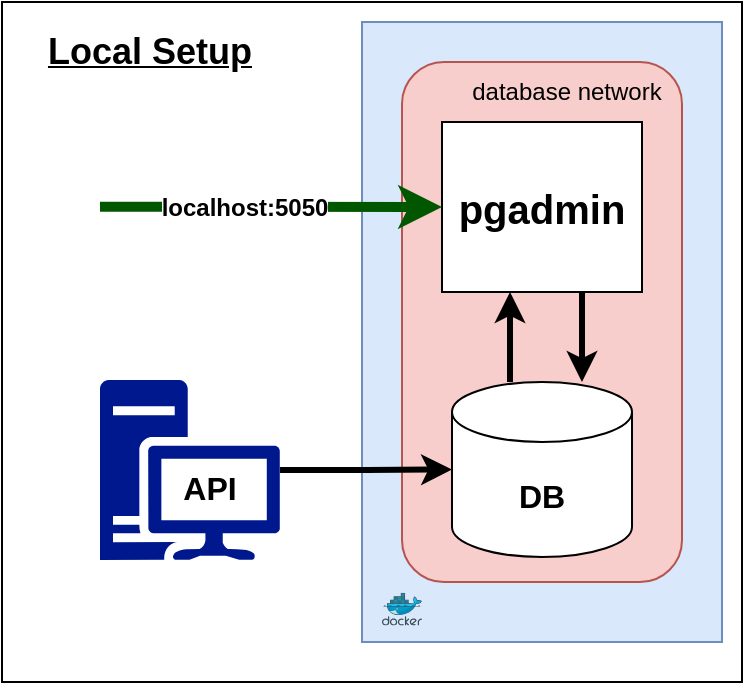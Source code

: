 <mxfile version="21.3.7" type="device">
  <diagram name="Page-1" id="MHqlvqx7FqDZ3-izeYMZ">
    <mxGraphModel dx="691" dy="410" grid="1" gridSize="10" guides="1" tooltips="1" connect="1" arrows="1" fold="1" page="1" pageScale="1" pageWidth="827" pageHeight="1169" math="0" shadow="0">
      <root>
        <mxCell id="0" />
        <mxCell id="1" parent="0" />
        <mxCell id="WjoS6a5MXgaJo1_vFzQs-7" value="" style="rounded=0;whiteSpace=wrap;html=1;" parent="1" vertex="1">
          <mxGeometry x="10" y="50" width="370" height="340" as="geometry" />
        </mxCell>
        <mxCell id="40pNRldAVp_o9qbd7GbC-37" value="" style="rounded=0;whiteSpace=wrap;html=1;fillColor=#dae8fc;strokeColor=#6c8ebf;" parent="1" vertex="1">
          <mxGeometry x="190" y="60" width="180" height="310" as="geometry" />
        </mxCell>
        <mxCell id="40pNRldAVp_o9qbd7GbC-22" value="" style="rounded=1;whiteSpace=wrap;html=1;fillColor=#f8cecc;strokeColor=#b85450;" parent="1" vertex="1">
          <mxGeometry x="210" y="80" width="140" height="260" as="geometry" />
        </mxCell>
        <mxCell id="xfNYurugwk0_LkikgmJU-4" style="edgeStyle=orthogonalEdgeStyle;rounded=0;orthogonalLoop=1;jettySize=auto;html=1;entryX=0.5;entryY=0;entryDx=0;entryDy=0;entryPerimeter=0;strokeWidth=3;" parent="1" edge="1">
          <mxGeometry relative="1" as="geometry">
            <mxPoint x="300" y="195" as="sourcePoint" />
            <mxPoint x="300" y="240" as="targetPoint" />
          </mxGeometry>
        </mxCell>
        <mxCell id="40pNRldAVp_o9qbd7GbC-6" value="&lt;b&gt;&lt;font style=&quot;font-size: 20px;&quot;&gt;pgadmin&lt;/font&gt;&lt;/b&gt;" style="rounded=0;whiteSpace=wrap;html=1;" parent="1" vertex="1">
          <mxGeometry x="230" y="110" width="100" height="85" as="geometry" />
        </mxCell>
        <mxCell id="40pNRldAVp_o9qbd7GbC-24" value="&lt;font style=&quot;font-size: 12px;&quot;&gt;database network&lt;/font&gt;" style="text;html=1;strokeColor=none;fillColor=none;align=center;verticalAlign=middle;whiteSpace=wrap;rounded=0;" parent="1" vertex="1">
          <mxGeometry x="235" y="80" width="114.5" height="30" as="geometry" />
        </mxCell>
        <mxCell id="xfNYurugwk0_LkikgmJU-2" style="edgeStyle=orthogonalEdgeStyle;rounded=0;orthogonalLoop=1;jettySize=auto;html=1;entryX=0.5;entryY=1;entryDx=0;entryDy=0;strokeWidth=3;" parent="1" edge="1">
          <mxGeometry relative="1" as="geometry">
            <mxPoint x="264" y="240" as="sourcePoint" />
            <mxPoint x="264" y="195" as="targetPoint" />
          </mxGeometry>
        </mxCell>
        <mxCell id="WjoS6a5MXgaJo1_vFzQs-3" value="&lt;b&gt;&lt;font style=&quot;font-size: 16px;&quot;&gt;DB&lt;/font&gt;&lt;/b&gt;" style="shape=cylinder3;whiteSpace=wrap;html=1;boundedLbl=1;backgroundOutline=1;size=15;" parent="1" vertex="1">
          <mxGeometry x="235" y="240" width="90" height="87.5" as="geometry" />
        </mxCell>
        <mxCell id="WjoS6a5MXgaJo1_vFzQs-8" value="&lt;b&gt;&lt;font style=&quot;font-size: 18px;&quot;&gt;&lt;u&gt;Local Setup&lt;/u&gt;&lt;/font&gt;&lt;/b&gt;" style="text;html=1;strokeColor=none;fillColor=none;align=center;verticalAlign=middle;whiteSpace=wrap;rounded=0;" parent="1" vertex="1">
          <mxGeometry x="19" y="60" width="130" height="30" as="geometry" />
        </mxCell>
        <mxCell id="xfNYurugwk0_LkikgmJU-6" value="" style="group" parent="1" vertex="1" connectable="0">
          <mxGeometry x="59" y="239" width="90" height="90" as="geometry" />
        </mxCell>
        <mxCell id="WjoS6a5MXgaJo1_vFzQs-4" value="" style="sketch=0;aspect=fixed;pointerEvents=1;shadow=0;dashed=0;html=1;strokeColor=none;labelPosition=center;verticalLabelPosition=bottom;verticalAlign=top;align=center;fillColor=#00188D;shape=mxgraph.mscae.enterprise.workstation_client" parent="xfNYurugwk0_LkikgmJU-6" vertex="1">
          <mxGeometry width="90" height="90" as="geometry" />
        </mxCell>
        <mxCell id="WjoS6a5MXgaJo1_vFzQs-5" value="&lt;b&gt;&lt;font style=&quot;font-size: 16px;&quot;&gt;API&lt;/font&gt;&lt;/b&gt;" style="text;html=1;strokeColor=none;fillColor=none;align=center;verticalAlign=middle;whiteSpace=wrap;rounded=0;" parent="xfNYurugwk0_LkikgmJU-6" vertex="1">
          <mxGeometry x="25" y="39" width="60" height="30" as="geometry" />
        </mxCell>
        <mxCell id="xfNYurugwk0_LkikgmJU-9" style="edgeStyle=orthogonalEdgeStyle;rounded=0;orthogonalLoop=1;jettySize=auto;html=1;entryX=0;entryY=0.5;entryDx=0;entryDy=0;entryPerimeter=0;strokeWidth=3;" parent="1" source="WjoS6a5MXgaJo1_vFzQs-4" target="WjoS6a5MXgaJo1_vFzQs-3" edge="1">
          <mxGeometry relative="1" as="geometry" />
        </mxCell>
        <mxCell id="xfNYurugwk0_LkikgmJU-11" value="" style="endArrow=classic;html=1;rounded=1;strokeWidth=5;fillColor=#008a00;strokeColor=#005700;entryX=0;entryY=0.5;entryDx=0;entryDy=0;" parent="1" edge="1" target="40pNRldAVp_o9qbd7GbC-6">
          <mxGeometry relative="1" as="geometry">
            <mxPoint x="59" y="152.33" as="sourcePoint" />
            <mxPoint x="189" y="152.33" as="targetPoint" />
          </mxGeometry>
        </mxCell>
        <mxCell id="xfNYurugwk0_LkikgmJU-12" value="&lt;font style=&quot;font-size: 12px;&quot;&gt;&lt;b&gt;localhost:5050&lt;/b&gt;&lt;/font&gt;" style="edgeLabel;resizable=0;html=1;align=center;verticalAlign=middle;" parent="xfNYurugwk0_LkikgmJU-11" connectable="0" vertex="1">
          <mxGeometry relative="1" as="geometry">
            <mxPoint x="-14" as="offset" />
          </mxGeometry>
        </mxCell>
        <mxCell id="2lvEhnDmq6mZGCz0soCQ-1" value="" style="image;sketch=0;aspect=fixed;html=1;points=[];align=center;fontSize=12;image=img/lib/mscae/Docker.svg;" vertex="1" parent="1">
          <mxGeometry x="200" y="345.4" width="20" height="16.4" as="geometry" />
        </mxCell>
      </root>
    </mxGraphModel>
  </diagram>
</mxfile>
